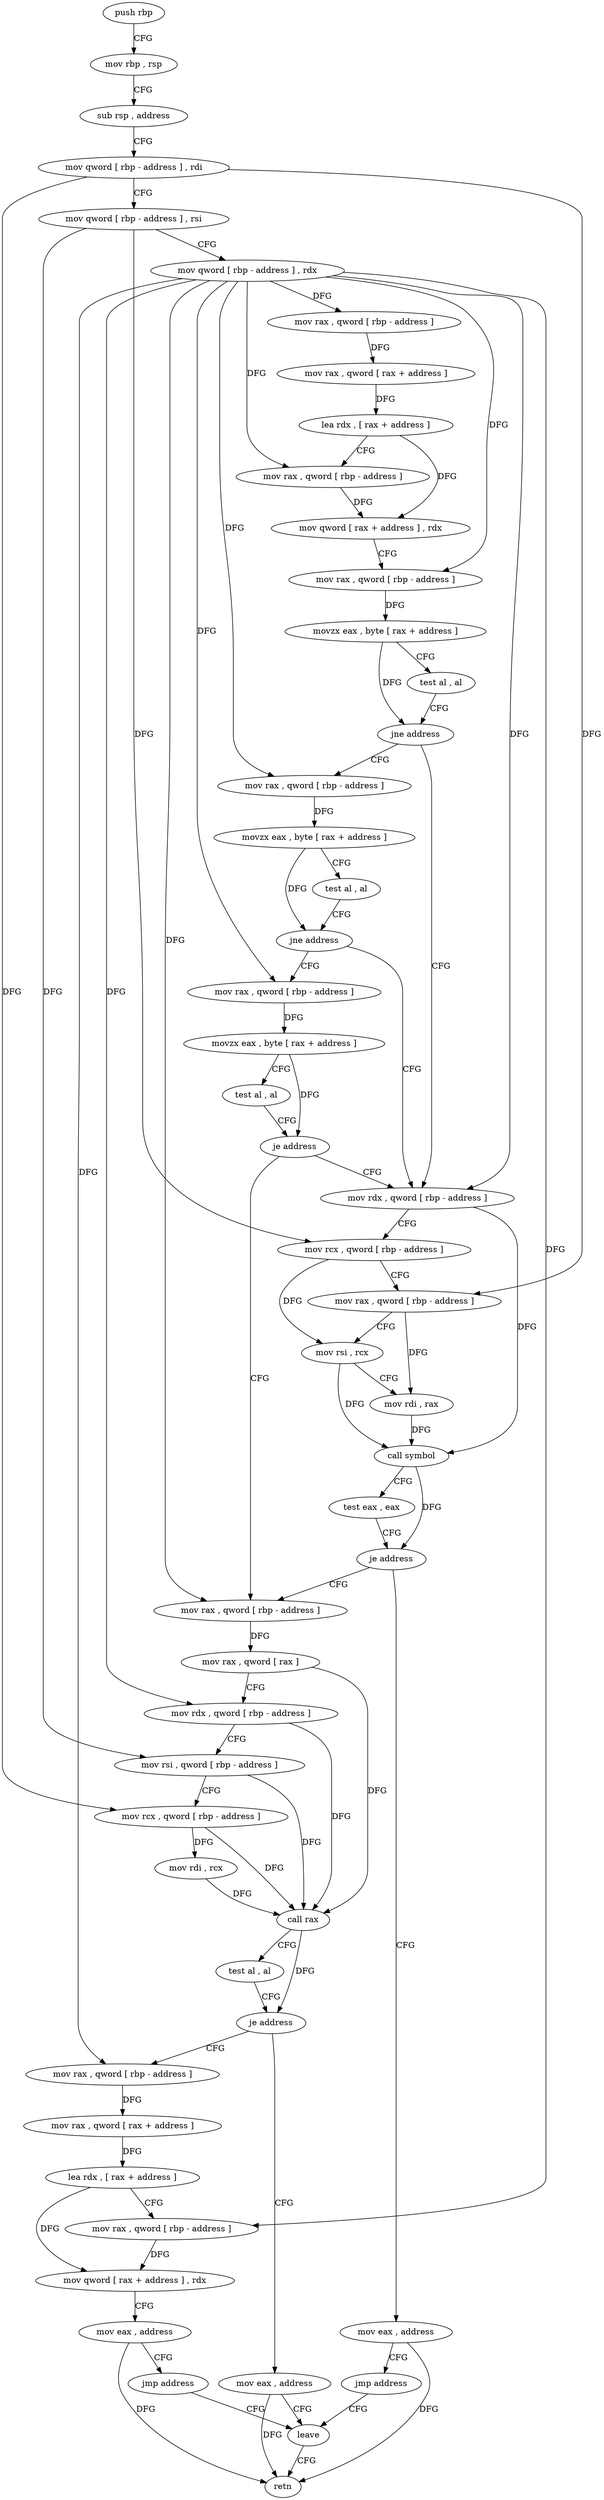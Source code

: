 digraph "func" {
"4242768" [label = "push rbp" ]
"4242769" [label = "mov rbp , rsp" ]
"4242772" [label = "sub rsp , address" ]
"4242776" [label = "mov qword [ rbp - address ] , rdi" ]
"4242780" [label = "mov qword [ rbp - address ] , rsi" ]
"4242784" [label = "mov qword [ rbp - address ] , rdx" ]
"4242788" [label = "mov rax , qword [ rbp - address ]" ]
"4242792" [label = "mov rax , qword [ rax + address ]" ]
"4242799" [label = "lea rdx , [ rax + address ]" ]
"4242803" [label = "mov rax , qword [ rbp - address ]" ]
"4242807" [label = "mov qword [ rax + address ] , rdx" ]
"4242814" [label = "mov rax , qword [ rbp - address ]" ]
"4242818" [label = "movzx eax , byte [ rax + address ]" ]
"4242822" [label = "test al , al" ]
"4242824" [label = "jne address" ]
"4242850" [label = "mov rdx , qword [ rbp - address ]" ]
"4242826" [label = "mov rax , qword [ rbp - address ]" ]
"4242854" [label = "mov rcx , qword [ rbp - address ]" ]
"4242858" [label = "mov rax , qword [ rbp - address ]" ]
"4242862" [label = "mov rsi , rcx" ]
"4242865" [label = "mov rdi , rax" ]
"4242868" [label = "call symbol" ]
"4242873" [label = "test eax , eax" ]
"4242875" [label = "je address" ]
"4242884" [label = "mov rax , qword [ rbp - address ]" ]
"4242877" [label = "mov eax , address" ]
"4242830" [label = "movzx eax , byte [ rax + address ]" ]
"4242834" [label = "test al , al" ]
"4242836" [label = "jne address" ]
"4242838" [label = "mov rax , qword [ rbp - address ]" ]
"4242888" [label = "mov rax , qword [ rax ]" ]
"4242891" [label = "mov rdx , qword [ rbp - address ]" ]
"4242895" [label = "mov rsi , qword [ rbp - address ]" ]
"4242899" [label = "mov rcx , qword [ rbp - address ]" ]
"4242903" [label = "mov rdi , rcx" ]
"4242906" [label = "call rax" ]
"4242908" [label = "test al , al" ]
"4242910" [label = "je address" ]
"4242945" [label = "mov eax , address" ]
"4242912" [label = "mov rax , qword [ rbp - address ]" ]
"4242882" [label = "jmp address" ]
"4242950" [label = "leave" ]
"4242842" [label = "movzx eax , byte [ rax + address ]" ]
"4242846" [label = "test al , al" ]
"4242848" [label = "je address" ]
"4242916" [label = "mov rax , qword [ rax + address ]" ]
"4242923" [label = "lea rdx , [ rax + address ]" ]
"4242927" [label = "mov rax , qword [ rbp - address ]" ]
"4242931" [label = "mov qword [ rax + address ] , rdx" ]
"4242938" [label = "mov eax , address" ]
"4242943" [label = "jmp address" ]
"4242951" [label = "retn" ]
"4242768" -> "4242769" [ label = "CFG" ]
"4242769" -> "4242772" [ label = "CFG" ]
"4242772" -> "4242776" [ label = "CFG" ]
"4242776" -> "4242780" [ label = "CFG" ]
"4242776" -> "4242858" [ label = "DFG" ]
"4242776" -> "4242899" [ label = "DFG" ]
"4242780" -> "4242784" [ label = "CFG" ]
"4242780" -> "4242854" [ label = "DFG" ]
"4242780" -> "4242895" [ label = "DFG" ]
"4242784" -> "4242788" [ label = "DFG" ]
"4242784" -> "4242803" [ label = "DFG" ]
"4242784" -> "4242814" [ label = "DFG" ]
"4242784" -> "4242850" [ label = "DFG" ]
"4242784" -> "4242826" [ label = "DFG" ]
"4242784" -> "4242884" [ label = "DFG" ]
"4242784" -> "4242891" [ label = "DFG" ]
"4242784" -> "4242838" [ label = "DFG" ]
"4242784" -> "4242912" [ label = "DFG" ]
"4242784" -> "4242927" [ label = "DFG" ]
"4242788" -> "4242792" [ label = "DFG" ]
"4242792" -> "4242799" [ label = "DFG" ]
"4242799" -> "4242803" [ label = "CFG" ]
"4242799" -> "4242807" [ label = "DFG" ]
"4242803" -> "4242807" [ label = "DFG" ]
"4242807" -> "4242814" [ label = "CFG" ]
"4242814" -> "4242818" [ label = "DFG" ]
"4242818" -> "4242822" [ label = "CFG" ]
"4242818" -> "4242824" [ label = "DFG" ]
"4242822" -> "4242824" [ label = "CFG" ]
"4242824" -> "4242850" [ label = "CFG" ]
"4242824" -> "4242826" [ label = "CFG" ]
"4242850" -> "4242854" [ label = "CFG" ]
"4242850" -> "4242868" [ label = "DFG" ]
"4242826" -> "4242830" [ label = "DFG" ]
"4242854" -> "4242858" [ label = "CFG" ]
"4242854" -> "4242862" [ label = "DFG" ]
"4242858" -> "4242862" [ label = "CFG" ]
"4242858" -> "4242865" [ label = "DFG" ]
"4242862" -> "4242865" [ label = "CFG" ]
"4242862" -> "4242868" [ label = "DFG" ]
"4242865" -> "4242868" [ label = "DFG" ]
"4242868" -> "4242873" [ label = "CFG" ]
"4242868" -> "4242875" [ label = "DFG" ]
"4242873" -> "4242875" [ label = "CFG" ]
"4242875" -> "4242884" [ label = "CFG" ]
"4242875" -> "4242877" [ label = "CFG" ]
"4242884" -> "4242888" [ label = "DFG" ]
"4242877" -> "4242882" [ label = "CFG" ]
"4242877" -> "4242951" [ label = "DFG" ]
"4242830" -> "4242834" [ label = "CFG" ]
"4242830" -> "4242836" [ label = "DFG" ]
"4242834" -> "4242836" [ label = "CFG" ]
"4242836" -> "4242850" [ label = "CFG" ]
"4242836" -> "4242838" [ label = "CFG" ]
"4242838" -> "4242842" [ label = "DFG" ]
"4242888" -> "4242891" [ label = "CFG" ]
"4242888" -> "4242906" [ label = "DFG" ]
"4242891" -> "4242895" [ label = "CFG" ]
"4242891" -> "4242906" [ label = "DFG" ]
"4242895" -> "4242899" [ label = "CFG" ]
"4242895" -> "4242906" [ label = "DFG" ]
"4242899" -> "4242903" [ label = "DFG" ]
"4242899" -> "4242906" [ label = "DFG" ]
"4242903" -> "4242906" [ label = "DFG" ]
"4242906" -> "4242908" [ label = "CFG" ]
"4242906" -> "4242910" [ label = "DFG" ]
"4242908" -> "4242910" [ label = "CFG" ]
"4242910" -> "4242945" [ label = "CFG" ]
"4242910" -> "4242912" [ label = "CFG" ]
"4242945" -> "4242950" [ label = "CFG" ]
"4242945" -> "4242951" [ label = "DFG" ]
"4242912" -> "4242916" [ label = "DFG" ]
"4242882" -> "4242950" [ label = "CFG" ]
"4242950" -> "4242951" [ label = "CFG" ]
"4242842" -> "4242846" [ label = "CFG" ]
"4242842" -> "4242848" [ label = "DFG" ]
"4242846" -> "4242848" [ label = "CFG" ]
"4242848" -> "4242884" [ label = "CFG" ]
"4242848" -> "4242850" [ label = "CFG" ]
"4242916" -> "4242923" [ label = "DFG" ]
"4242923" -> "4242927" [ label = "CFG" ]
"4242923" -> "4242931" [ label = "DFG" ]
"4242927" -> "4242931" [ label = "DFG" ]
"4242931" -> "4242938" [ label = "CFG" ]
"4242938" -> "4242943" [ label = "CFG" ]
"4242938" -> "4242951" [ label = "DFG" ]
"4242943" -> "4242950" [ label = "CFG" ]
}
